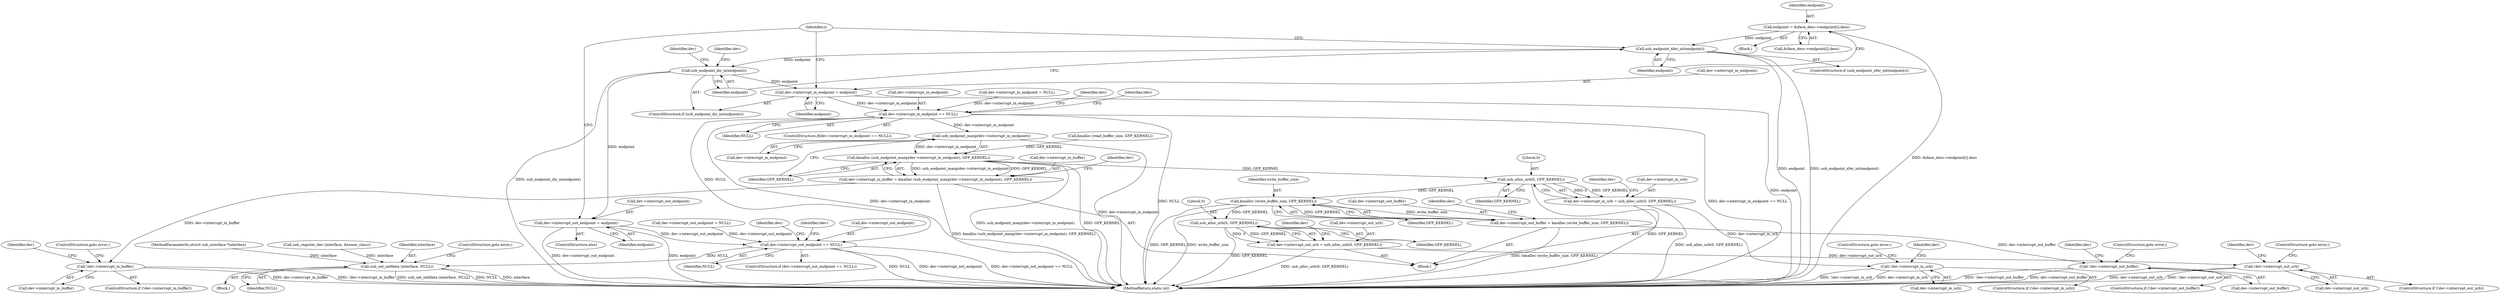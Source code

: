 digraph "1_linux_2fae9e5a7babada041e2e161699ade2447a01989@array" {
"1000266" [label="(Call,endpoint = &iface_desc->endpoint[i].desc)"];
"1000277" [label="(Call,usb_endpoint_xfer_int(endpoint))"];
"1000281" [label="(Call,usb_endpoint_dir_in(endpoint))"];
"1000283" [label="(Call,dev->interrupt_in_endpoint = endpoint)"];
"1000295" [label="(Call,dev->interrupt_in_endpoint == NULL)"];
"1000306" [label="(Call,dev->interrupt_out_endpoint == NULL)"];
"1000423" [label="(Call,usb_set_intfdata (interface, NULL))"];
"1000334" [label="(Call,usb_endpoint_maxp(dev->interrupt_in_endpoint))"];
"1000333" [label="(Call,kmalloc (usb_endpoint_maxp(dev->interrupt_in_endpoint), GFP_KERNEL))"];
"1000329" [label="(Call,dev->interrupt_in_buffer = kmalloc (usb_endpoint_maxp(dev->interrupt_in_endpoint), GFP_KERNEL))"];
"1000340" [label="(Call,!dev->interrupt_in_buffer)"];
"1000349" [label="(Call,usb_alloc_urb(0, GFP_KERNEL))"];
"1000345" [label="(Call,dev->interrupt_in_urb = usb_alloc_urb(0, GFP_KERNEL))"];
"1000353" [label="(Call,!dev->interrupt_in_urb)"];
"1000362" [label="(Call,kmalloc (write_buffer_size, GFP_KERNEL))"];
"1000358" [label="(Call,dev->interrupt_out_buffer = kmalloc (write_buffer_size, GFP_KERNEL))"];
"1000366" [label="(Call,!dev->interrupt_out_buffer)"];
"1000375" [label="(Call,usb_alloc_urb(0, GFP_KERNEL))"];
"1000371" [label="(Call,dev->interrupt_out_urb = usb_alloc_urb(0, GFP_KERNEL))"];
"1000379" [label="(Call,!dev->interrupt_out_urb)"];
"1000289" [label="(Call,dev->interrupt_out_endpoint = endpoint)"];
"1000285" [label="(Identifier,dev)"];
"1000386" [label="(Identifier,dev)"];
"1000357" [label="(ControlStructure,goto error;)"];
"1000378" [label="(ControlStructure,if (!dev->interrupt_out_urb))"];
"1000425" [label="(Identifier,NULL)"];
"1000359" [label="(Call,dev->interrupt_out_buffer)"];
"1000364" [label="(Identifier,GFP_KERNEL)"];
"1000277" [label="(Call,usb_endpoint_xfer_int(endpoint))"];
"1000289" [label="(Call,dev->interrupt_out_endpoint = endpoint)"];
"1000329" [label="(Call,dev->interrupt_in_buffer = kmalloc (usb_endpoint_maxp(dev->interrupt_in_endpoint), GFP_KERNEL))"];
"1000313" [label="(Identifier,idev)"];
"1000310" [label="(Identifier,NULL)"];
"1000419" [label="(Block,)"];
"1000305" [label="(ControlStructure,if (dev->interrupt_out_endpoint == NULL))"];
"1000350" [label="(Literal,0)"];
"1000287" [label="(Identifier,endpoint)"];
"1000281" [label="(Call,usb_endpoint_dir_in(endpoint))"];
"1000380" [label="(Call,dev->interrupt_out_urb)"];
"1000335" [label="(Call,dev->interrupt_in_endpoint)"];
"1000413" [label="(Call,usb_register_dev (interface, &tower_class))"];
"1000266" [label="(Call,endpoint = &iface_desc->endpoint[i].desc)"];
"1000377" [label="(Identifier,GFP_KERNEL)"];
"1000288" [label="(ControlStructure,else)"];
"1000376" [label="(Literal,0)"];
"1000299" [label="(Identifier,NULL)"];
"1000373" [label="(Identifier,dev)"];
"1000340" [label="(Call,!dev->interrupt_in_buffer)"];
"1000283" [label="(Call,dev->interrupt_in_endpoint = endpoint)"];
"1000330" [label="(Call,dev->interrupt_in_buffer)"];
"1000302" [label="(Identifier,idev)"];
"1000264" [label="(Identifier,i)"];
"1000370" [label="(ControlStructure,goto error;)"];
"1000347" [label="(Identifier,dev)"];
"1000291" [label="(Identifier,dev)"];
"1000306" [label="(Call,dev->interrupt_out_endpoint == NULL)"];
"1000354" [label="(Call,dev->interrupt_in_urb)"];
"1000293" [label="(Identifier,endpoint)"];
"1000296" [label="(Call,dev->interrupt_in_endpoint)"];
"1000265" [label="(Block,)"];
"1000207" [label="(Call,dev->interrupt_in_endpoint = NULL)"];
"1000307" [label="(Call,dev->interrupt_out_endpoint)"];
"1000344" [label="(ControlStructure,goto error;)"];
"1000284" [label="(Call,dev->interrupt_in_endpoint)"];
"1000360" [label="(Identifier,dev)"];
"1000232" [label="(Call,dev->interrupt_out_endpoint = NULL)"];
"1000276" [label="(ControlStructure,if (usb_endpoint_xfer_int(endpoint)))"];
"1000267" [label="(Identifier,endpoint)"];
"1000280" [label="(ControlStructure,if (usb_endpoint_dir_in(endpoint)))"];
"1000363" [label="(Identifier,write_buffer_size)"];
"1000358" [label="(Call,dev->interrupt_out_buffer = kmalloc (write_buffer_size, GFP_KERNEL))"];
"1000290" [label="(Call,dev->interrupt_out_endpoint)"];
"1000341" [label="(Call,dev->interrupt_in_buffer)"];
"1000366" [label="(Call,!dev->interrupt_out_buffer)"];
"1000383" [label="(ControlStructure,goto error;)"];
"1000424" [label="(Identifier,interface)"];
"1000109" [label="(Block,)"];
"1000308" [label="(Identifier,dev)"];
"1000381" [label="(Identifier,dev)"];
"1000362" [label="(Call,kmalloc (write_buffer_size, GFP_KERNEL))"];
"1000365" [label="(ControlStructure,if (!dev->interrupt_out_buffer))"];
"1000268" [label="(Call,&iface_desc->endpoint[i].desc)"];
"1000282" [label="(Identifier,endpoint)"];
"1000379" [label="(Call,!dev->interrupt_out_urb)"];
"1000355" [label="(Identifier,dev)"];
"1000353" [label="(Call,!dev->interrupt_in_urb)"];
"1000294" [label="(ControlStructure,if(dev->interrupt_in_endpoint == NULL))"];
"1000371" [label="(Call,dev->interrupt_out_urb = usb_alloc_urb(0, GFP_KERNEL))"];
"1000338" [label="(Identifier,GFP_KERNEL)"];
"1000278" [label="(Identifier,endpoint)"];
"1000345" [label="(Call,dev->interrupt_in_urb = usb_alloc_urb(0, GFP_KERNEL))"];
"1000333" [label="(Call,kmalloc (usb_endpoint_maxp(dev->interrupt_in_endpoint), GFP_KERNEL))"];
"1000423" [label="(Call,usb_set_intfdata (interface, NULL))"];
"1000367" [label="(Call,dev->interrupt_out_buffer)"];
"1000372" [label="(Call,dev->interrupt_out_urb)"];
"1000426" [label="(ControlStructure,goto error;)"];
"1000320" [label="(Call,kmalloc (read_buffer_size, GFP_KERNEL))"];
"1000342" [label="(Identifier,dev)"];
"1000346" [label="(Call,dev->interrupt_in_urb)"];
"1000349" [label="(Call,usb_alloc_urb(0, GFP_KERNEL))"];
"1000339" [label="(ControlStructure,if (!dev->interrupt_in_buffer))"];
"1000368" [label="(Identifier,dev)"];
"1000375" [label="(Call,usb_alloc_urb(0, GFP_KERNEL))"];
"1000351" [label="(Identifier,GFP_KERNEL)"];
"1000295" [label="(Call,dev->interrupt_in_endpoint == NULL)"];
"1000107" [label="(MethodParameterIn,struct usb_interface *interface)"];
"1000505" [label="(MethodReturn,static int)"];
"1000318" [label="(Identifier,dev)"];
"1000352" [label="(ControlStructure,if (!dev->interrupt_in_urb))"];
"1000334" [label="(Call,usb_endpoint_maxp(dev->interrupt_in_endpoint))"];
"1000266" -> "1000265"  [label="AST: "];
"1000266" -> "1000268"  [label="CFG: "];
"1000267" -> "1000266"  [label="AST: "];
"1000268" -> "1000266"  [label="AST: "];
"1000278" -> "1000266"  [label="CFG: "];
"1000266" -> "1000505"  [label="DDG: &iface_desc->endpoint[i].desc"];
"1000266" -> "1000277"  [label="DDG: endpoint"];
"1000277" -> "1000276"  [label="AST: "];
"1000277" -> "1000278"  [label="CFG: "];
"1000278" -> "1000277"  [label="AST: "];
"1000282" -> "1000277"  [label="CFG: "];
"1000264" -> "1000277"  [label="CFG: "];
"1000277" -> "1000505"  [label="DDG: endpoint"];
"1000277" -> "1000505"  [label="DDG: usb_endpoint_xfer_int(endpoint)"];
"1000277" -> "1000281"  [label="DDG: endpoint"];
"1000281" -> "1000280"  [label="AST: "];
"1000281" -> "1000282"  [label="CFG: "];
"1000282" -> "1000281"  [label="AST: "];
"1000285" -> "1000281"  [label="CFG: "];
"1000291" -> "1000281"  [label="CFG: "];
"1000281" -> "1000505"  [label="DDG: usb_endpoint_dir_in(endpoint)"];
"1000281" -> "1000283"  [label="DDG: endpoint"];
"1000281" -> "1000289"  [label="DDG: endpoint"];
"1000283" -> "1000280"  [label="AST: "];
"1000283" -> "1000287"  [label="CFG: "];
"1000284" -> "1000283"  [label="AST: "];
"1000287" -> "1000283"  [label="AST: "];
"1000264" -> "1000283"  [label="CFG: "];
"1000283" -> "1000505"  [label="DDG: endpoint"];
"1000283" -> "1000295"  [label="DDG: dev->interrupt_in_endpoint"];
"1000295" -> "1000294"  [label="AST: "];
"1000295" -> "1000299"  [label="CFG: "];
"1000296" -> "1000295"  [label="AST: "];
"1000299" -> "1000295"  [label="AST: "];
"1000302" -> "1000295"  [label="CFG: "];
"1000308" -> "1000295"  [label="CFG: "];
"1000295" -> "1000505"  [label="DDG: dev->interrupt_in_endpoint"];
"1000295" -> "1000505"  [label="DDG: NULL"];
"1000295" -> "1000505"  [label="DDG: dev->interrupt_in_endpoint == NULL"];
"1000207" -> "1000295"  [label="DDG: dev->interrupt_in_endpoint"];
"1000295" -> "1000306"  [label="DDG: NULL"];
"1000295" -> "1000334"  [label="DDG: dev->interrupt_in_endpoint"];
"1000306" -> "1000305"  [label="AST: "];
"1000306" -> "1000310"  [label="CFG: "];
"1000307" -> "1000306"  [label="AST: "];
"1000310" -> "1000306"  [label="AST: "];
"1000313" -> "1000306"  [label="CFG: "];
"1000318" -> "1000306"  [label="CFG: "];
"1000306" -> "1000505"  [label="DDG: NULL"];
"1000306" -> "1000505"  [label="DDG: dev->interrupt_out_endpoint"];
"1000306" -> "1000505"  [label="DDG: dev->interrupt_out_endpoint == NULL"];
"1000232" -> "1000306"  [label="DDG: dev->interrupt_out_endpoint"];
"1000289" -> "1000306"  [label="DDG: dev->interrupt_out_endpoint"];
"1000306" -> "1000423"  [label="DDG: NULL"];
"1000423" -> "1000419"  [label="AST: "];
"1000423" -> "1000425"  [label="CFG: "];
"1000424" -> "1000423"  [label="AST: "];
"1000425" -> "1000423"  [label="AST: "];
"1000426" -> "1000423"  [label="CFG: "];
"1000423" -> "1000505"  [label="DDG: usb_set_intfdata (interface, NULL)"];
"1000423" -> "1000505"  [label="DDG: NULL"];
"1000423" -> "1000505"  [label="DDG: interface"];
"1000413" -> "1000423"  [label="DDG: interface"];
"1000107" -> "1000423"  [label="DDG: interface"];
"1000334" -> "1000333"  [label="AST: "];
"1000334" -> "1000335"  [label="CFG: "];
"1000335" -> "1000334"  [label="AST: "];
"1000338" -> "1000334"  [label="CFG: "];
"1000334" -> "1000505"  [label="DDG: dev->interrupt_in_endpoint"];
"1000334" -> "1000333"  [label="DDG: dev->interrupt_in_endpoint"];
"1000333" -> "1000329"  [label="AST: "];
"1000333" -> "1000338"  [label="CFG: "];
"1000338" -> "1000333"  [label="AST: "];
"1000329" -> "1000333"  [label="CFG: "];
"1000333" -> "1000505"  [label="DDG: usb_endpoint_maxp(dev->interrupt_in_endpoint)"];
"1000333" -> "1000505"  [label="DDG: GFP_KERNEL"];
"1000333" -> "1000329"  [label="DDG: usb_endpoint_maxp(dev->interrupt_in_endpoint)"];
"1000333" -> "1000329"  [label="DDG: GFP_KERNEL"];
"1000320" -> "1000333"  [label="DDG: GFP_KERNEL"];
"1000333" -> "1000349"  [label="DDG: GFP_KERNEL"];
"1000329" -> "1000109"  [label="AST: "];
"1000330" -> "1000329"  [label="AST: "];
"1000342" -> "1000329"  [label="CFG: "];
"1000329" -> "1000505"  [label="DDG: kmalloc (usb_endpoint_maxp(dev->interrupt_in_endpoint), GFP_KERNEL)"];
"1000329" -> "1000340"  [label="DDG: dev->interrupt_in_buffer"];
"1000340" -> "1000339"  [label="AST: "];
"1000340" -> "1000341"  [label="CFG: "];
"1000341" -> "1000340"  [label="AST: "];
"1000344" -> "1000340"  [label="CFG: "];
"1000347" -> "1000340"  [label="CFG: "];
"1000340" -> "1000505"  [label="DDG: !dev->interrupt_in_buffer"];
"1000340" -> "1000505"  [label="DDG: dev->interrupt_in_buffer"];
"1000349" -> "1000345"  [label="AST: "];
"1000349" -> "1000351"  [label="CFG: "];
"1000350" -> "1000349"  [label="AST: "];
"1000351" -> "1000349"  [label="AST: "];
"1000345" -> "1000349"  [label="CFG: "];
"1000349" -> "1000505"  [label="DDG: GFP_KERNEL"];
"1000349" -> "1000345"  [label="DDG: 0"];
"1000349" -> "1000345"  [label="DDG: GFP_KERNEL"];
"1000349" -> "1000362"  [label="DDG: GFP_KERNEL"];
"1000345" -> "1000109"  [label="AST: "];
"1000346" -> "1000345"  [label="AST: "];
"1000355" -> "1000345"  [label="CFG: "];
"1000345" -> "1000505"  [label="DDG: usb_alloc_urb(0, GFP_KERNEL)"];
"1000345" -> "1000353"  [label="DDG: dev->interrupt_in_urb"];
"1000353" -> "1000352"  [label="AST: "];
"1000353" -> "1000354"  [label="CFG: "];
"1000354" -> "1000353"  [label="AST: "];
"1000357" -> "1000353"  [label="CFG: "];
"1000360" -> "1000353"  [label="CFG: "];
"1000353" -> "1000505"  [label="DDG: !dev->interrupt_in_urb"];
"1000353" -> "1000505"  [label="DDG: dev->interrupt_in_urb"];
"1000362" -> "1000358"  [label="AST: "];
"1000362" -> "1000364"  [label="CFG: "];
"1000363" -> "1000362"  [label="AST: "];
"1000364" -> "1000362"  [label="AST: "];
"1000358" -> "1000362"  [label="CFG: "];
"1000362" -> "1000505"  [label="DDG: GFP_KERNEL"];
"1000362" -> "1000505"  [label="DDG: write_buffer_size"];
"1000362" -> "1000358"  [label="DDG: write_buffer_size"];
"1000362" -> "1000358"  [label="DDG: GFP_KERNEL"];
"1000362" -> "1000375"  [label="DDG: GFP_KERNEL"];
"1000358" -> "1000109"  [label="AST: "];
"1000359" -> "1000358"  [label="AST: "];
"1000368" -> "1000358"  [label="CFG: "];
"1000358" -> "1000505"  [label="DDG: kmalloc (write_buffer_size, GFP_KERNEL)"];
"1000358" -> "1000366"  [label="DDG: dev->interrupt_out_buffer"];
"1000366" -> "1000365"  [label="AST: "];
"1000366" -> "1000367"  [label="CFG: "];
"1000367" -> "1000366"  [label="AST: "];
"1000370" -> "1000366"  [label="CFG: "];
"1000373" -> "1000366"  [label="CFG: "];
"1000366" -> "1000505"  [label="DDG: dev->interrupt_out_buffer"];
"1000366" -> "1000505"  [label="DDG: !dev->interrupt_out_buffer"];
"1000375" -> "1000371"  [label="AST: "];
"1000375" -> "1000377"  [label="CFG: "];
"1000376" -> "1000375"  [label="AST: "];
"1000377" -> "1000375"  [label="AST: "];
"1000371" -> "1000375"  [label="CFG: "];
"1000375" -> "1000505"  [label="DDG: GFP_KERNEL"];
"1000375" -> "1000371"  [label="DDG: 0"];
"1000375" -> "1000371"  [label="DDG: GFP_KERNEL"];
"1000371" -> "1000109"  [label="AST: "];
"1000372" -> "1000371"  [label="AST: "];
"1000381" -> "1000371"  [label="CFG: "];
"1000371" -> "1000505"  [label="DDG: usb_alloc_urb(0, GFP_KERNEL)"];
"1000371" -> "1000379"  [label="DDG: dev->interrupt_out_urb"];
"1000379" -> "1000378"  [label="AST: "];
"1000379" -> "1000380"  [label="CFG: "];
"1000380" -> "1000379"  [label="AST: "];
"1000383" -> "1000379"  [label="CFG: "];
"1000386" -> "1000379"  [label="CFG: "];
"1000379" -> "1000505"  [label="DDG: dev->interrupt_out_urb"];
"1000379" -> "1000505"  [label="DDG: !dev->interrupt_out_urb"];
"1000289" -> "1000288"  [label="AST: "];
"1000289" -> "1000293"  [label="CFG: "];
"1000290" -> "1000289"  [label="AST: "];
"1000293" -> "1000289"  [label="AST: "];
"1000264" -> "1000289"  [label="CFG: "];
"1000289" -> "1000505"  [label="DDG: dev->interrupt_out_endpoint"];
"1000289" -> "1000505"  [label="DDG: endpoint"];
}

